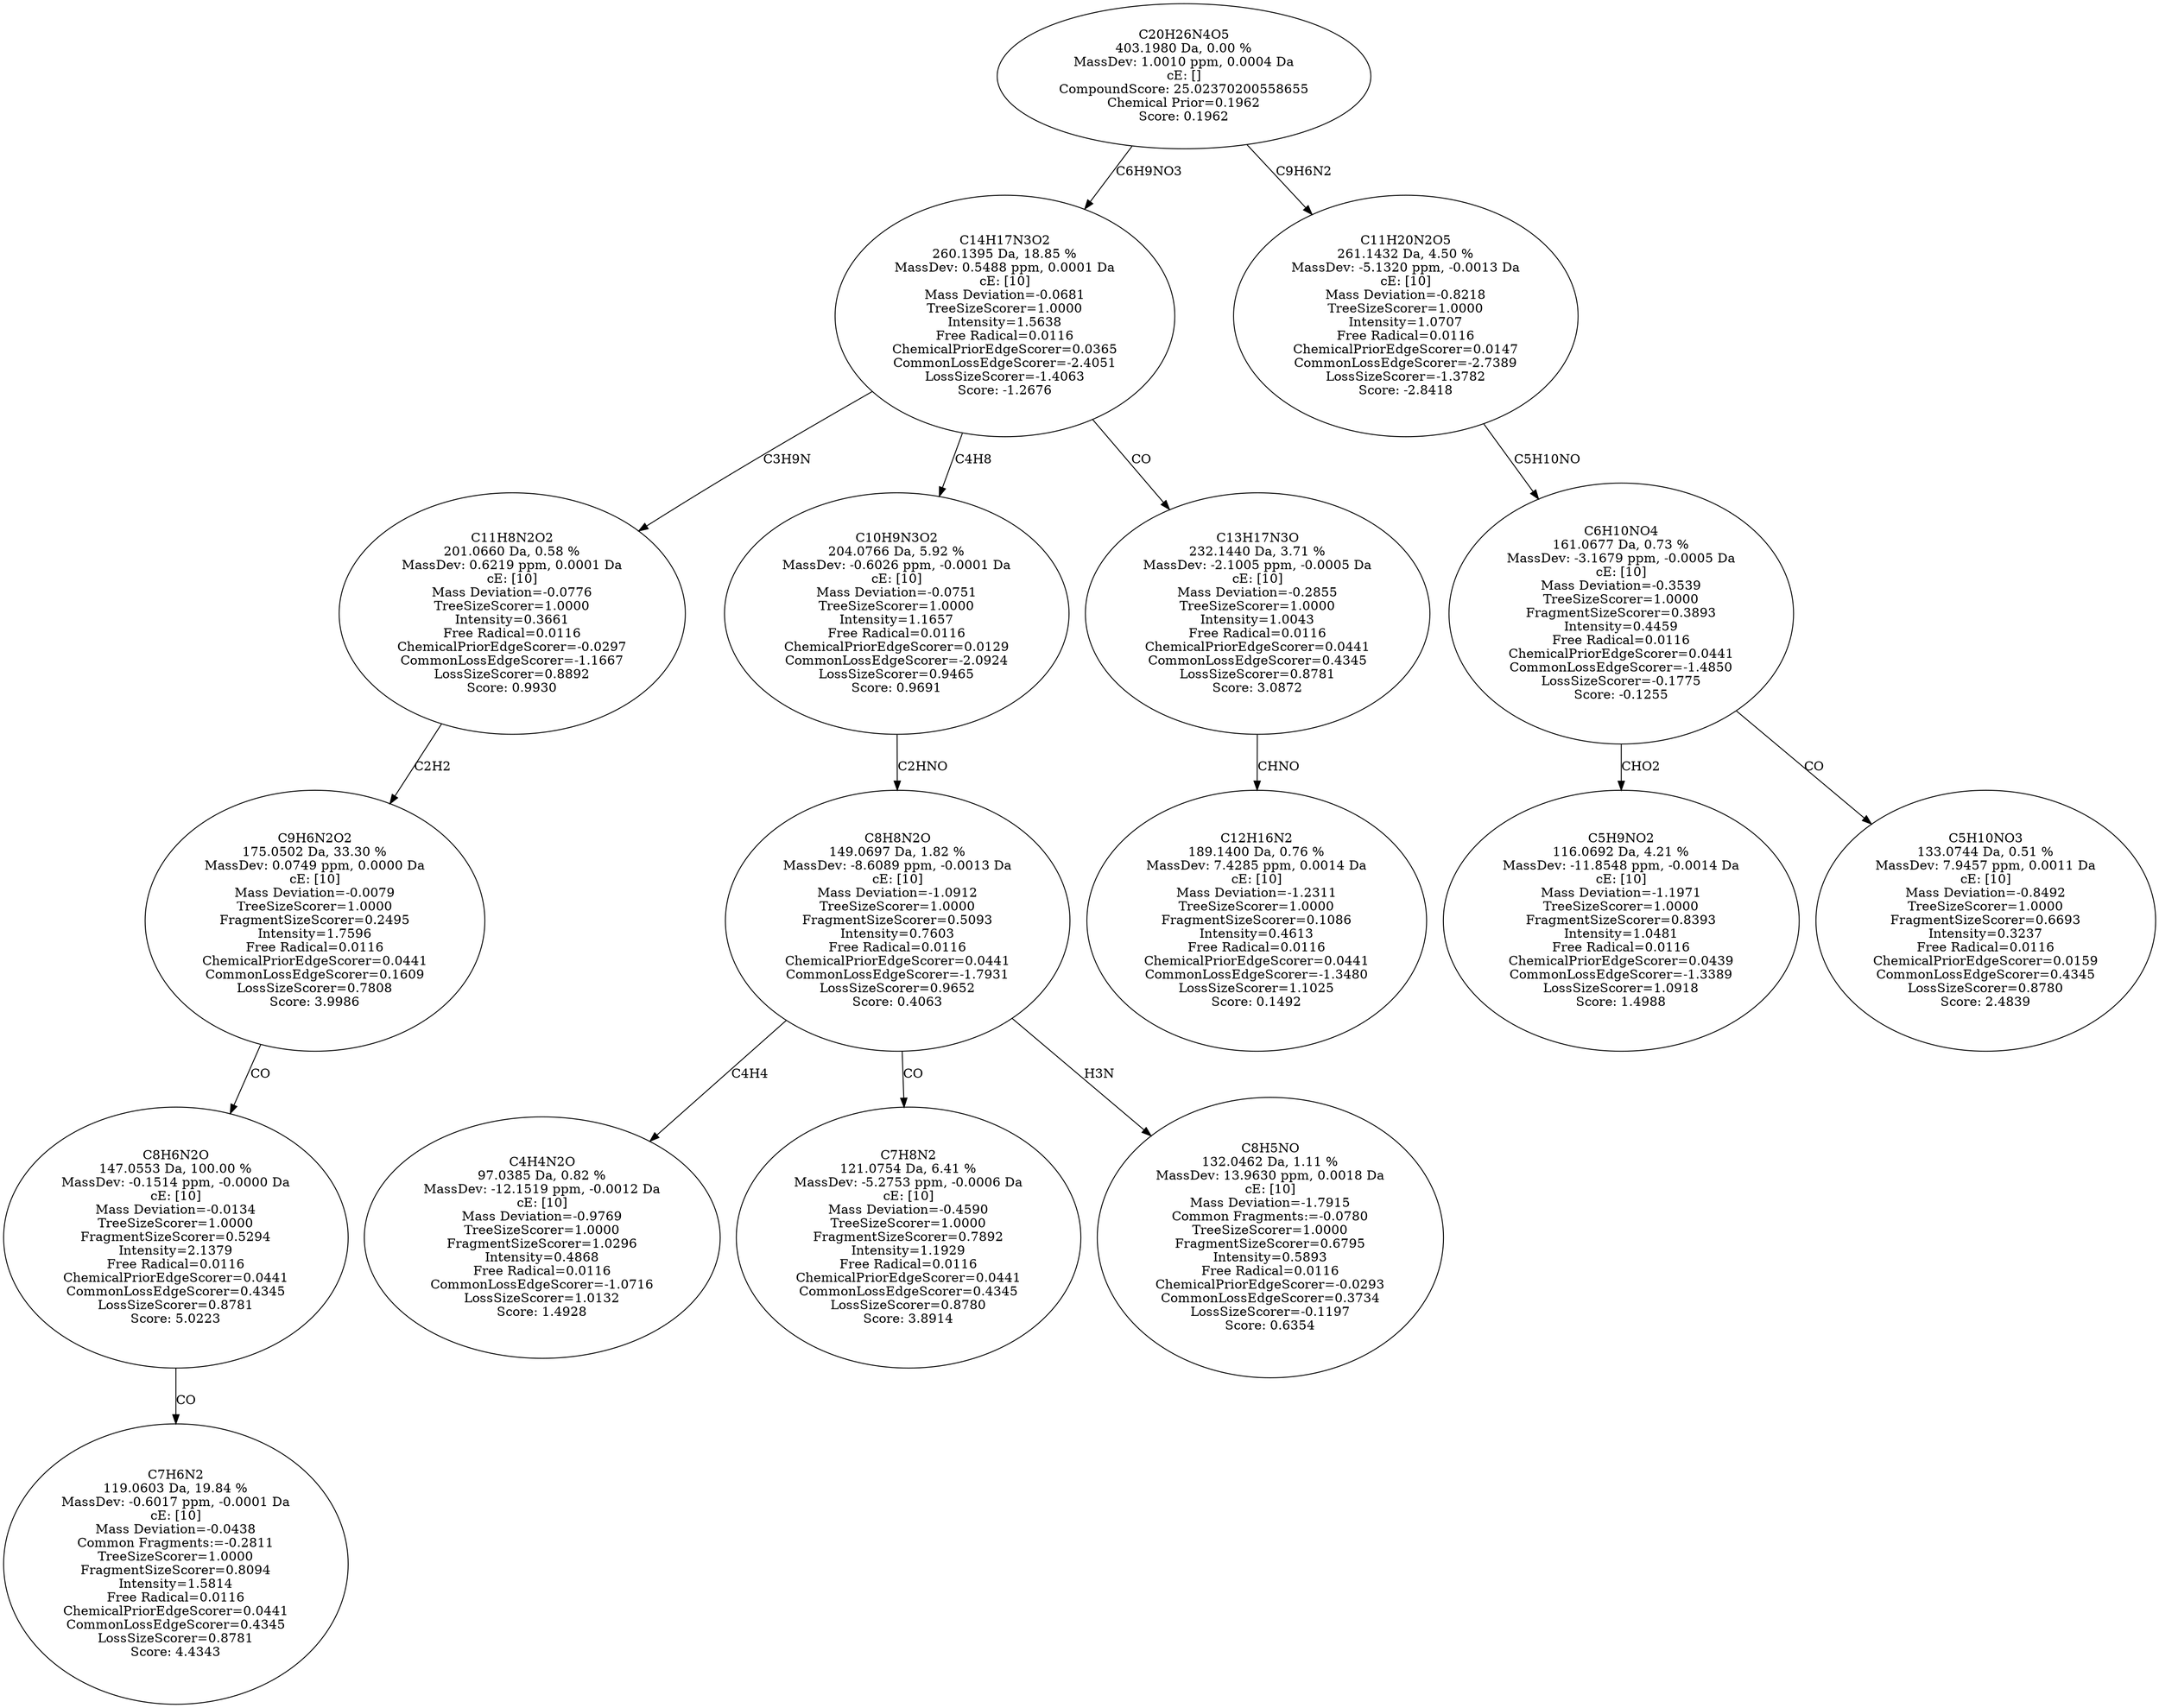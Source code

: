 strict digraph {
v1 [label="C7H6N2\n119.0603 Da, 19.84 %\nMassDev: -0.6017 ppm, -0.0001 Da\ncE: [10]\nMass Deviation=-0.0438\nCommon Fragments:=-0.2811\nTreeSizeScorer=1.0000\nFragmentSizeScorer=0.8094\nIntensity=1.5814\nFree Radical=0.0116\nChemicalPriorEdgeScorer=0.0441\nCommonLossEdgeScorer=0.4345\nLossSizeScorer=0.8781\nScore: 4.4343"];
v2 [label="C8H6N2O\n147.0553 Da, 100.00 %\nMassDev: -0.1514 ppm, -0.0000 Da\ncE: [10]\nMass Deviation=-0.0134\nTreeSizeScorer=1.0000\nFragmentSizeScorer=0.5294\nIntensity=2.1379\nFree Radical=0.0116\nChemicalPriorEdgeScorer=0.0441\nCommonLossEdgeScorer=0.4345\nLossSizeScorer=0.8781\nScore: 5.0223"];
v3 [label="C9H6N2O2\n175.0502 Da, 33.30 %\nMassDev: 0.0749 ppm, 0.0000 Da\ncE: [10]\nMass Deviation=-0.0079\nTreeSizeScorer=1.0000\nFragmentSizeScorer=0.2495\nIntensity=1.7596\nFree Radical=0.0116\nChemicalPriorEdgeScorer=0.0441\nCommonLossEdgeScorer=0.1609\nLossSizeScorer=0.7808\nScore: 3.9986"];
v4 [label="C11H8N2O2\n201.0660 Da, 0.58 %\nMassDev: 0.6219 ppm, 0.0001 Da\ncE: [10]\nMass Deviation=-0.0776\nTreeSizeScorer=1.0000\nIntensity=0.3661\nFree Radical=0.0116\nChemicalPriorEdgeScorer=-0.0297\nCommonLossEdgeScorer=-1.1667\nLossSizeScorer=0.8892\nScore: 0.9930"];
v5 [label="C4H4N2O\n97.0385 Da, 0.82 %\nMassDev: -12.1519 ppm, -0.0012 Da\ncE: [10]\nMass Deviation=-0.9769\nTreeSizeScorer=1.0000\nFragmentSizeScorer=1.0296\nIntensity=0.4868\nFree Radical=0.0116\nCommonLossEdgeScorer=-1.0716\nLossSizeScorer=1.0132\nScore: 1.4928"];
v6 [label="C7H8N2\n121.0754 Da, 6.41 %\nMassDev: -5.2753 ppm, -0.0006 Da\ncE: [10]\nMass Deviation=-0.4590\nTreeSizeScorer=1.0000\nFragmentSizeScorer=0.7892\nIntensity=1.1929\nFree Radical=0.0116\nChemicalPriorEdgeScorer=0.0441\nCommonLossEdgeScorer=0.4345\nLossSizeScorer=0.8780\nScore: 3.8914"];
v7 [label="C8H5NO\n132.0462 Da, 1.11 %\nMassDev: 13.9630 ppm, 0.0018 Da\ncE: [10]\nMass Deviation=-1.7915\nCommon Fragments:=-0.0780\nTreeSizeScorer=1.0000\nFragmentSizeScorer=0.6795\nIntensity=0.5893\nFree Radical=0.0116\nChemicalPriorEdgeScorer=-0.0293\nCommonLossEdgeScorer=0.3734\nLossSizeScorer=-0.1197\nScore: 0.6354"];
v8 [label="C8H8N2O\n149.0697 Da, 1.82 %\nMassDev: -8.6089 ppm, -0.0013 Da\ncE: [10]\nMass Deviation=-1.0912\nTreeSizeScorer=1.0000\nFragmentSizeScorer=0.5093\nIntensity=0.7603\nFree Radical=0.0116\nChemicalPriorEdgeScorer=0.0441\nCommonLossEdgeScorer=-1.7931\nLossSizeScorer=0.9652\nScore: 0.4063"];
v9 [label="C10H9N3O2\n204.0766 Da, 5.92 %\nMassDev: -0.6026 ppm, -0.0001 Da\ncE: [10]\nMass Deviation=-0.0751\nTreeSizeScorer=1.0000\nIntensity=1.1657\nFree Radical=0.0116\nChemicalPriorEdgeScorer=0.0129\nCommonLossEdgeScorer=-2.0924\nLossSizeScorer=0.9465\nScore: 0.9691"];
v10 [label="C12H16N2\n189.1400 Da, 0.76 %\nMassDev: 7.4285 ppm, 0.0014 Da\ncE: [10]\nMass Deviation=-1.2311\nTreeSizeScorer=1.0000\nFragmentSizeScorer=0.1086\nIntensity=0.4613\nFree Radical=0.0116\nChemicalPriorEdgeScorer=0.0441\nCommonLossEdgeScorer=-1.3480\nLossSizeScorer=1.1025\nScore: 0.1492"];
v11 [label="C13H17N3O\n232.1440 Da, 3.71 %\nMassDev: -2.1005 ppm, -0.0005 Da\ncE: [10]\nMass Deviation=-0.2855\nTreeSizeScorer=1.0000\nIntensity=1.0043\nFree Radical=0.0116\nChemicalPriorEdgeScorer=0.0441\nCommonLossEdgeScorer=0.4345\nLossSizeScorer=0.8781\nScore: 3.0872"];
v12 [label="C14H17N3O2\n260.1395 Da, 18.85 %\nMassDev: 0.5488 ppm, 0.0001 Da\ncE: [10]\nMass Deviation=-0.0681\nTreeSizeScorer=1.0000\nIntensity=1.5638\nFree Radical=0.0116\nChemicalPriorEdgeScorer=0.0365\nCommonLossEdgeScorer=-2.4051\nLossSizeScorer=-1.4063\nScore: -1.2676"];
v13 [label="C5H9NO2\n116.0692 Da, 4.21 %\nMassDev: -11.8548 ppm, -0.0014 Da\ncE: [10]\nMass Deviation=-1.1971\nTreeSizeScorer=1.0000\nFragmentSizeScorer=0.8393\nIntensity=1.0481\nFree Radical=0.0116\nChemicalPriorEdgeScorer=0.0439\nCommonLossEdgeScorer=-1.3389\nLossSizeScorer=1.0918\nScore: 1.4988"];
v14 [label="C5H10NO3\n133.0744 Da, 0.51 %\nMassDev: 7.9457 ppm, 0.0011 Da\ncE: [10]\nMass Deviation=-0.8492\nTreeSizeScorer=1.0000\nFragmentSizeScorer=0.6693\nIntensity=0.3237\nFree Radical=0.0116\nChemicalPriorEdgeScorer=0.0159\nCommonLossEdgeScorer=0.4345\nLossSizeScorer=0.8780\nScore: 2.4839"];
v15 [label="C6H10NO4\n161.0677 Da, 0.73 %\nMassDev: -3.1679 ppm, -0.0005 Da\ncE: [10]\nMass Deviation=-0.3539\nTreeSizeScorer=1.0000\nFragmentSizeScorer=0.3893\nIntensity=0.4459\nFree Radical=0.0116\nChemicalPriorEdgeScorer=0.0441\nCommonLossEdgeScorer=-1.4850\nLossSizeScorer=-0.1775\nScore: -0.1255"];
v16 [label="C11H20N2O5\n261.1432 Da, 4.50 %\nMassDev: -5.1320 ppm, -0.0013 Da\ncE: [10]\nMass Deviation=-0.8218\nTreeSizeScorer=1.0000\nIntensity=1.0707\nFree Radical=0.0116\nChemicalPriorEdgeScorer=0.0147\nCommonLossEdgeScorer=-2.7389\nLossSizeScorer=-1.3782\nScore: -2.8418"];
v17 [label="C20H26N4O5\n403.1980 Da, 0.00 %\nMassDev: 1.0010 ppm, 0.0004 Da\ncE: []\nCompoundScore: 25.02370200558655\nChemical Prior=0.1962\nScore: 0.1962"];
v2 -> v1 [label="CO"];
v3 -> v2 [label="CO"];
v4 -> v3 [label="C2H2"];
v12 -> v4 [label="C3H9N"];
v8 -> v5 [label="C4H4"];
v8 -> v6 [label="CO"];
v8 -> v7 [label="H3N"];
v9 -> v8 [label="C2HNO"];
v12 -> v9 [label="C4H8"];
v11 -> v10 [label="CHNO"];
v12 -> v11 [label="CO"];
v17 -> v12 [label="C6H9NO3"];
v15 -> v13 [label="CHO2"];
v15 -> v14 [label="CO"];
v16 -> v15 [label="C5H10NO"];
v17 -> v16 [label="C9H6N2"];
}